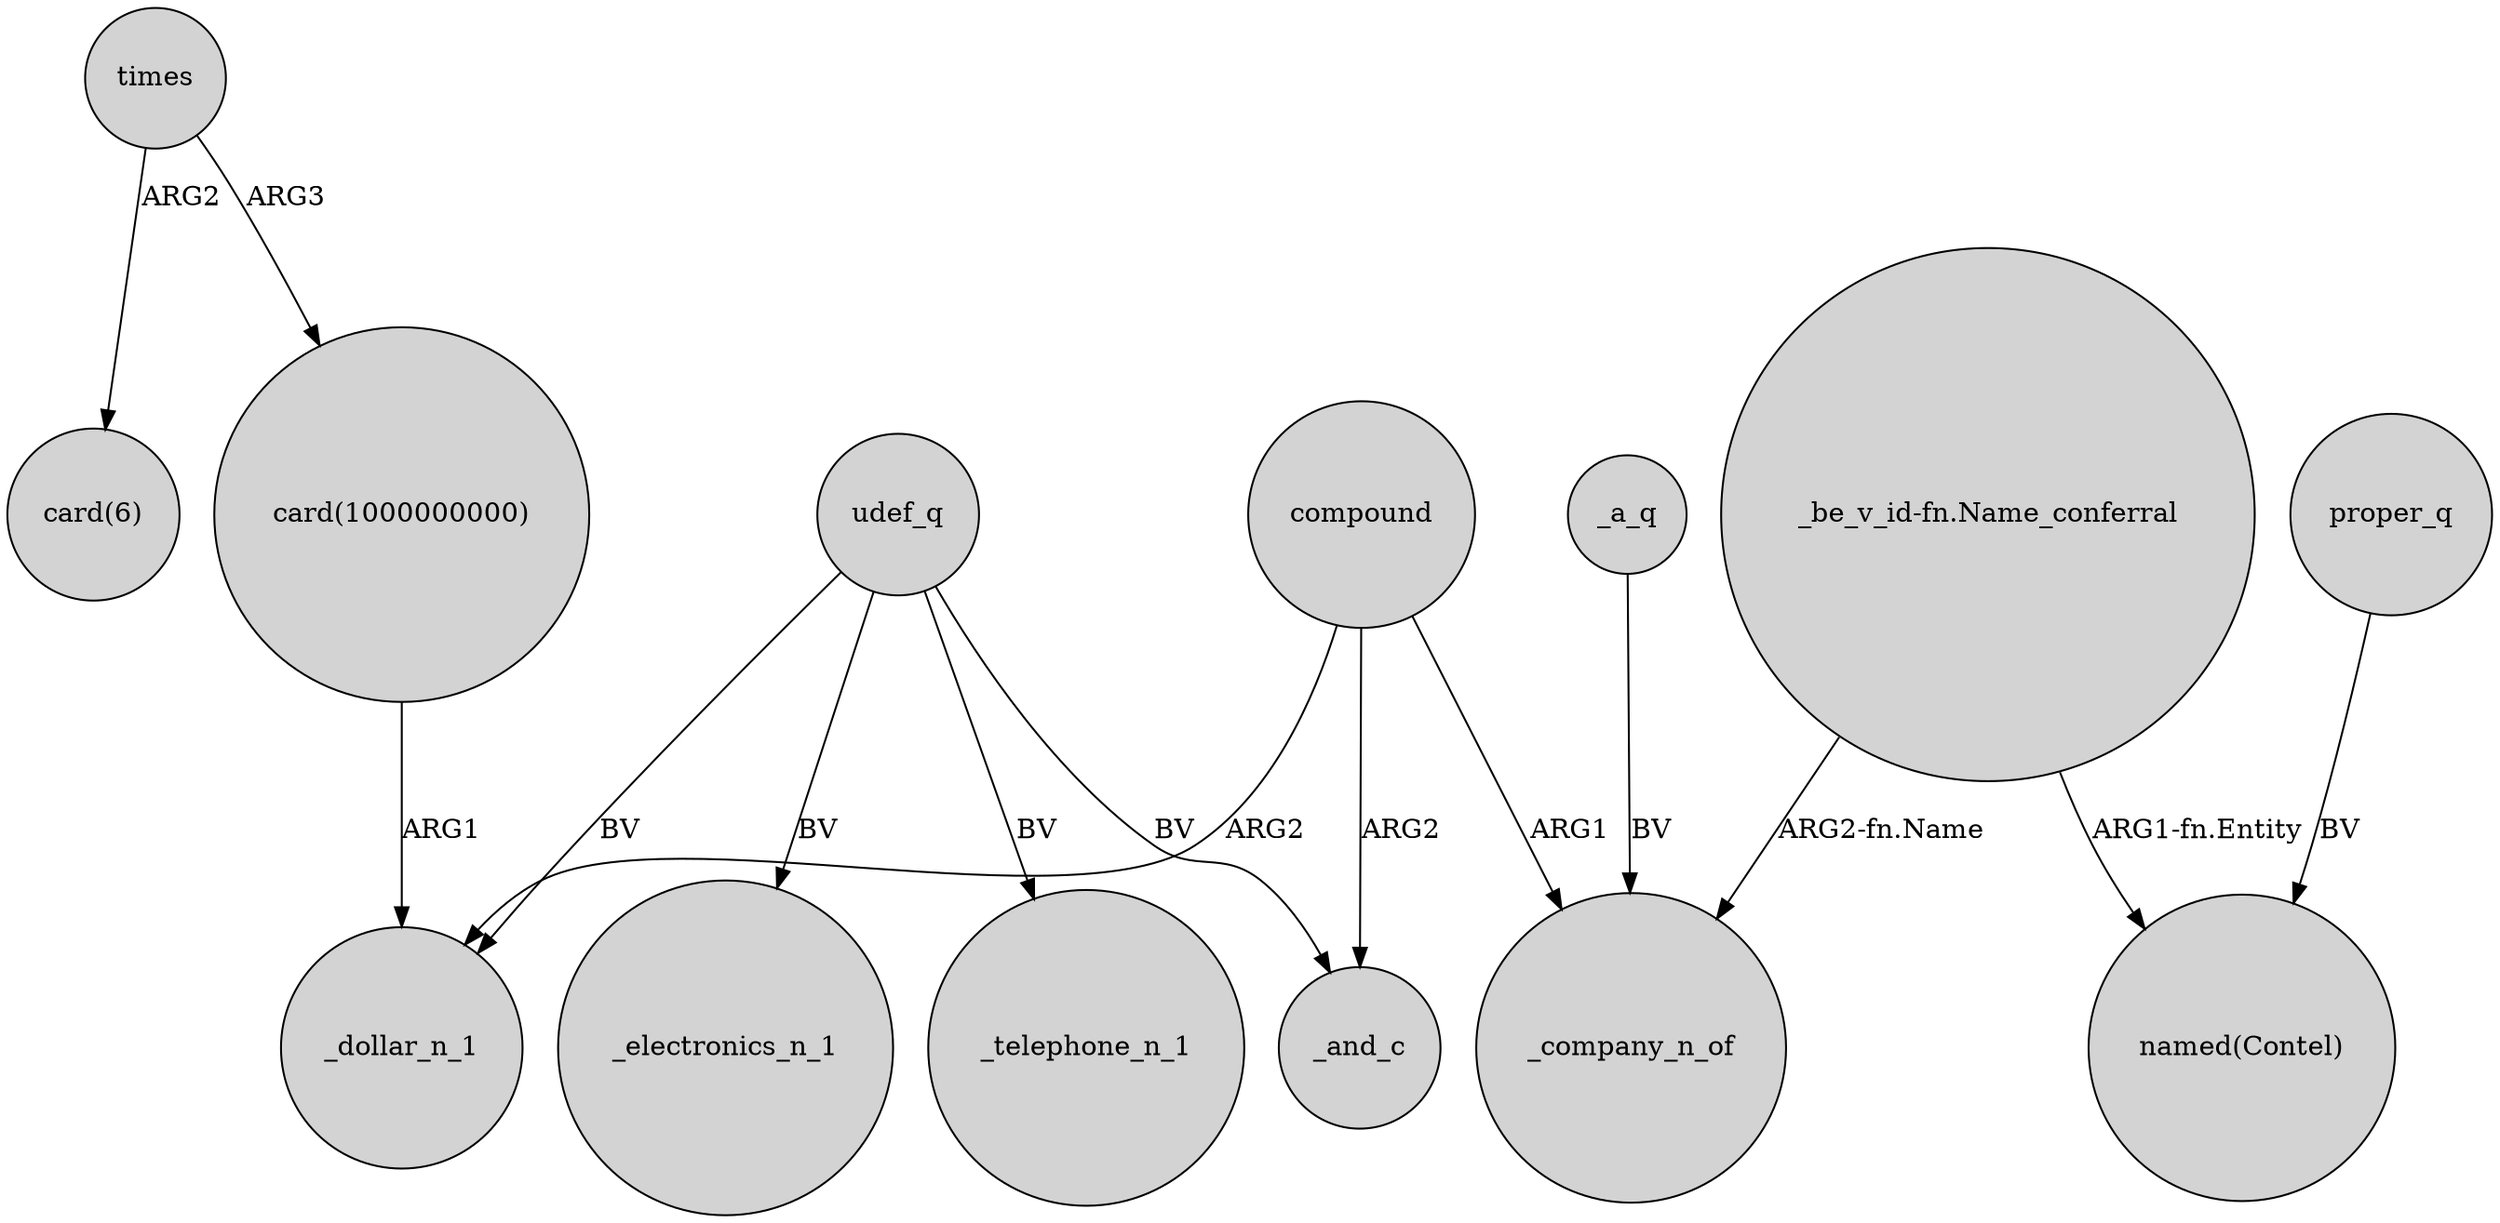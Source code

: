 digraph {
	node [shape=circle style=filled]
	times -> "card(6)" [label=ARG2]
	"card(1000000000)" -> _dollar_n_1 [label=ARG1]
	udef_q -> _electronics_n_1 [label=BV]
	_a_q -> _company_n_of [label=BV]
	compound -> _company_n_of [label=ARG1]
	compound -> _dollar_n_1 [label=ARG2]
	udef_q -> _telephone_n_1 [label=BV]
	udef_q -> _and_c [label=BV]
	times -> "card(1000000000)" [label=ARG3]
	udef_q -> _dollar_n_1 [label=BV]
	"_be_v_id-fn.Name_conferral" -> "named(Contel)" [label="ARG1-fn.Entity"]
	compound -> _and_c [label=ARG2]
	"_be_v_id-fn.Name_conferral" -> _company_n_of [label="ARG2-fn.Name"]
	proper_q -> "named(Contel)" [label=BV]
}
